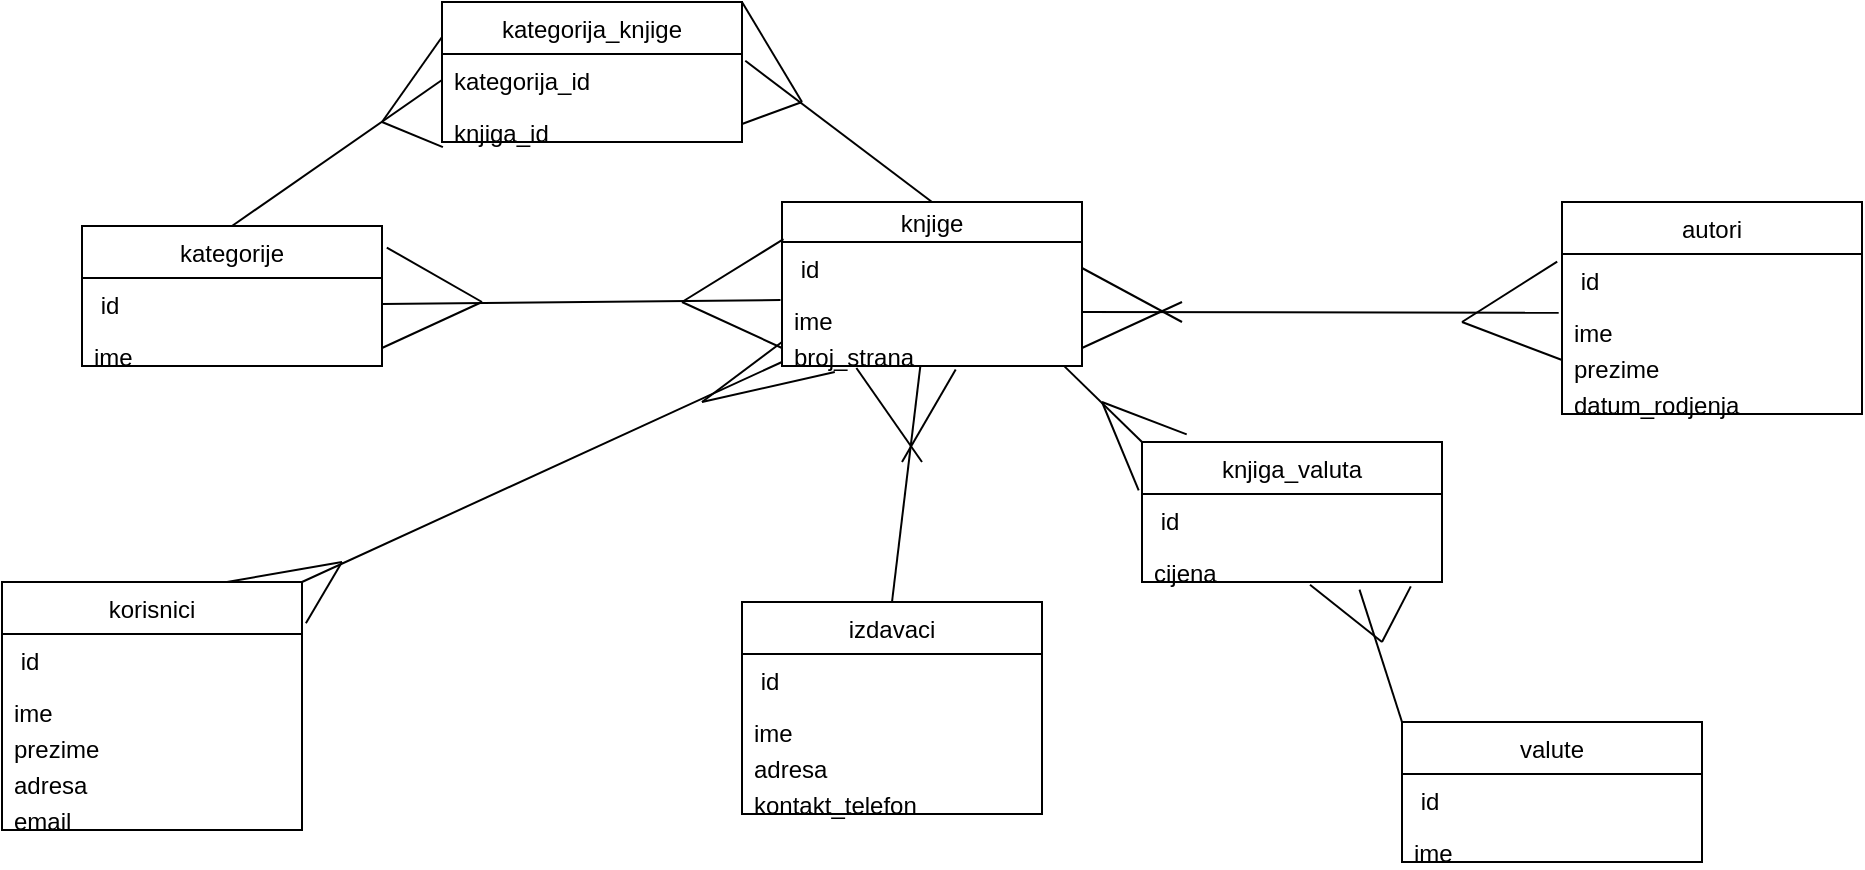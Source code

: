 <mxfile version="20.8.18" type="device"><diagram id="Z_yiSJRDvhVh9nidecCN" name="Page-1"><mxGraphModel dx="1900" dy="1615" grid="1" gridSize="10" guides="1" tooltips="1" connect="1" arrows="1" fold="1" page="1" pageScale="1" pageWidth="850" pageHeight="1100" math="0" shadow="0"><root><mxCell id="0"/><mxCell id="1" parent="0"/><mxCell id="TPA2I_KO9Yq7LHGbRP5y-9" value="autori" style="swimlane;fontStyle=0;childLayout=stackLayout;horizontal=1;startSize=26;fillColor=none;horizontalStack=0;resizeParent=1;resizeParentMax=0;resizeLast=0;collapsible=1;marginBottom=0;" parent="1" vertex="1"><mxGeometry x="530" y="40" width="150" height="106" as="geometry"/></mxCell><mxCell id="TPA2I_KO9Yq7LHGbRP5y-10" value=" id" style="text;strokeColor=none;fillColor=none;align=left;verticalAlign=top;spacingLeft=4;spacingRight=4;overflow=hidden;rotatable=0;points=[[0,0.5],[1,0.5]];portConstraint=eastwest;" parent="TPA2I_KO9Yq7LHGbRP5y-9" vertex="1"><mxGeometry y="26" width="150" height="26" as="geometry"/></mxCell><mxCell id="TPA2I_KO9Yq7LHGbRP5y-11" value="ime" style="text;strokeColor=none;fillColor=none;align=left;verticalAlign=top;spacingLeft=4;spacingRight=4;overflow=hidden;rotatable=0;points=[[0,0.5],[1,0.5]];portConstraint=eastwest;" parent="TPA2I_KO9Yq7LHGbRP5y-9" vertex="1"><mxGeometry y="52" width="150" height="18" as="geometry"/></mxCell><mxCell id="TPA2I_KO9Yq7LHGbRP5y-12" value="prezime" style="text;strokeColor=none;fillColor=none;align=left;verticalAlign=top;spacingLeft=4;spacingRight=4;overflow=hidden;rotatable=0;points=[[0,0.5],[1,0.5]];portConstraint=eastwest;" parent="TPA2I_KO9Yq7LHGbRP5y-9" vertex="1"><mxGeometry y="70" width="150" height="18" as="geometry"/></mxCell><mxCell id="TPA2I_KO9Yq7LHGbRP5y-13" value="datum_rodjenja" style="text;strokeColor=none;fillColor=none;align=left;verticalAlign=top;spacingLeft=4;spacingRight=4;overflow=hidden;rotatable=0;points=[[0,0.5],[1,0.5]];portConstraint=eastwest;" parent="TPA2I_KO9Yq7LHGbRP5y-9" vertex="1"><mxGeometry y="88" width="150" height="18" as="geometry"/></mxCell><mxCell id="TPA2I_KO9Yq7LHGbRP5y-4" value="knjige" style="swimlane;fontStyle=0;childLayout=stackLayout;horizontal=1;startSize=20;fillColor=none;horizontalStack=0;resizeParent=1;resizeParentMax=0;resizeLast=0;collapsible=1;marginBottom=0;" parent="1" vertex="1"><mxGeometry x="140" y="40" width="150" height="82" as="geometry"/></mxCell><mxCell id="TPA2I_KO9Yq7LHGbRP5y-5" value=" id" style="text;strokeColor=none;fillColor=none;align=left;verticalAlign=top;spacingLeft=4;spacingRight=4;overflow=hidden;rotatable=0;points=[[0,0.5],[1,0.5]];portConstraint=eastwest;" parent="TPA2I_KO9Yq7LHGbRP5y-4" vertex="1"><mxGeometry y="20" width="150" height="26" as="geometry"/></mxCell><mxCell id="TPA2I_KO9Yq7LHGbRP5y-6" value="ime" style="text;strokeColor=none;fillColor=none;align=left;verticalAlign=top;spacingLeft=4;spacingRight=4;overflow=hidden;rotatable=0;points=[[0,0.5],[1,0.5]];portConstraint=eastwest;" parent="TPA2I_KO9Yq7LHGbRP5y-4" vertex="1"><mxGeometry y="46" width="150" height="18" as="geometry"/></mxCell><mxCell id="TPA2I_KO9Yq7LHGbRP5y-24" value="broj_strana" style="text;strokeColor=none;fillColor=none;align=left;verticalAlign=top;spacingLeft=4;spacingRight=4;overflow=hidden;rotatable=0;points=[[0,0.5],[1,0.5]];portConstraint=eastwest;" parent="TPA2I_KO9Yq7LHGbRP5y-4" vertex="1"><mxGeometry y="64" width="150" height="18" as="geometry"/></mxCell><mxCell id="TPA2I_KO9Yq7LHGbRP5y-14" value="izdavaci" style="swimlane;fontStyle=0;childLayout=stackLayout;horizontal=1;startSize=26;fillColor=none;horizontalStack=0;resizeParent=1;resizeParentMax=0;resizeLast=0;collapsible=1;marginBottom=0;" parent="1" vertex="1"><mxGeometry x="120" y="240" width="150" height="106" as="geometry"/></mxCell><mxCell id="TPA2I_KO9Yq7LHGbRP5y-15" value=" id" style="text;strokeColor=none;fillColor=none;align=left;verticalAlign=top;spacingLeft=4;spacingRight=4;overflow=hidden;rotatable=0;points=[[0,0.5],[1,0.5]];portConstraint=eastwest;" parent="TPA2I_KO9Yq7LHGbRP5y-14" vertex="1"><mxGeometry y="26" width="150" height="26" as="geometry"/></mxCell><mxCell id="TPA2I_KO9Yq7LHGbRP5y-16" value="ime" style="text;strokeColor=none;fillColor=none;align=left;verticalAlign=top;spacingLeft=4;spacingRight=4;overflow=hidden;rotatable=0;points=[[0,0.5],[1,0.5]];portConstraint=eastwest;" parent="TPA2I_KO9Yq7LHGbRP5y-14" vertex="1"><mxGeometry y="52" width="150" height="18" as="geometry"/></mxCell><mxCell id="TPA2I_KO9Yq7LHGbRP5y-17" value="adresa" style="text;strokeColor=none;fillColor=none;align=left;verticalAlign=top;spacingLeft=4;spacingRight=4;overflow=hidden;rotatable=0;points=[[0,0.5],[1,0.5]];portConstraint=eastwest;" parent="TPA2I_KO9Yq7LHGbRP5y-14" vertex="1"><mxGeometry y="70" width="150" height="18" as="geometry"/></mxCell><mxCell id="TPA2I_KO9Yq7LHGbRP5y-18" value="kontakt_telefon" style="text;strokeColor=none;fillColor=none;align=left;verticalAlign=top;spacingLeft=4;spacingRight=4;overflow=hidden;rotatable=0;points=[[0,0.5],[1,0.5]];portConstraint=eastwest;" parent="TPA2I_KO9Yq7LHGbRP5y-14" vertex="1"><mxGeometry y="88" width="150" height="18" as="geometry"/></mxCell><mxCell id="TPA2I_KO9Yq7LHGbRP5y-19" value="kategorije" style="swimlane;fontStyle=0;childLayout=stackLayout;horizontal=1;startSize=26;fillColor=none;horizontalStack=0;resizeParent=1;resizeParentMax=0;resizeLast=0;collapsible=1;marginBottom=0;" parent="1" vertex="1"><mxGeometry x="-210" y="52" width="150" height="70" as="geometry"/></mxCell><mxCell id="TPA2I_KO9Yq7LHGbRP5y-20" value=" id" style="text;strokeColor=none;fillColor=none;align=left;verticalAlign=top;spacingLeft=4;spacingRight=4;overflow=hidden;rotatable=0;points=[[0,0.5],[1,0.5]];portConstraint=eastwest;" parent="TPA2I_KO9Yq7LHGbRP5y-19" vertex="1"><mxGeometry y="26" width="150" height="26" as="geometry"/></mxCell><mxCell id="TPA2I_KO9Yq7LHGbRP5y-21" value="ime" style="text;strokeColor=none;fillColor=none;align=left;verticalAlign=top;spacingLeft=4;spacingRight=4;overflow=hidden;rotatable=0;points=[[0,0.5],[1,0.5]];portConstraint=eastwest;" parent="TPA2I_KO9Yq7LHGbRP5y-19" vertex="1"><mxGeometry y="52" width="150" height="18" as="geometry"/></mxCell><mxCell id="TPA2I_KO9Yq7LHGbRP5y-25" value="valute" style="swimlane;fontStyle=0;childLayout=stackLayout;horizontal=1;startSize=26;fillColor=none;horizontalStack=0;resizeParent=1;resizeParentMax=0;resizeLast=0;collapsible=1;marginBottom=0;" parent="1" vertex="1"><mxGeometry x="450" y="300" width="150" height="70" as="geometry"/></mxCell><mxCell id="TPA2I_KO9Yq7LHGbRP5y-26" value=" id" style="text;strokeColor=none;fillColor=none;align=left;verticalAlign=top;spacingLeft=4;spacingRight=4;overflow=hidden;rotatable=0;points=[[0,0.5],[1,0.5]];portConstraint=eastwest;" parent="TPA2I_KO9Yq7LHGbRP5y-25" vertex="1"><mxGeometry y="26" width="150" height="26" as="geometry"/></mxCell><mxCell id="TPA2I_KO9Yq7LHGbRP5y-27" value="ime" style="text;strokeColor=none;fillColor=none;align=left;verticalAlign=top;spacingLeft=4;spacingRight=4;overflow=hidden;rotatable=0;points=[[0,0.5],[1,0.5]];portConstraint=eastwest;" parent="TPA2I_KO9Yq7LHGbRP5y-25" vertex="1"><mxGeometry y="52" width="150" height="18" as="geometry"/></mxCell><mxCell id="TPA2I_KO9Yq7LHGbRP5y-35" value="" style="endArrow=none;html=1;rounded=0;exitX=1;exitY=0.5;exitDx=0;exitDy=0;entryX=-0.011;entryY=1.131;entryDx=0;entryDy=0;entryPerimeter=0;" parent="1" source="TPA2I_KO9Yq7LHGbRP5y-6" target="TPA2I_KO9Yq7LHGbRP5y-10" edge="1"><mxGeometry width="50" height="50" relative="1" as="geometry"><mxPoint x="375" y="100" as="sourcePoint"/><mxPoint x="425" y="50" as="targetPoint"/></mxGeometry></mxCell><mxCell id="TPA2I_KO9Yq7LHGbRP5y-36" value="" style="endArrow=none;html=1;rounded=0;entryX=-0.016;entryY=0.146;entryDx=0;entryDy=0;entryPerimeter=0;" parent="1" target="TPA2I_KO9Yq7LHGbRP5y-10" edge="1"><mxGeometry width="50" height="50" relative="1" as="geometry"><mxPoint x="480" y="100" as="sourcePoint"/><mxPoint x="450" y="270" as="targetPoint"/></mxGeometry></mxCell><mxCell id="TPA2I_KO9Yq7LHGbRP5y-37" value="" style="endArrow=none;html=1;rounded=0;exitX=0;exitY=0.5;exitDx=0;exitDy=0;" parent="1" source="TPA2I_KO9Yq7LHGbRP5y-12" edge="1"><mxGeometry width="50" height="50" relative="1" as="geometry"><mxPoint x="400" y="320" as="sourcePoint"/><mxPoint x="480" y="100" as="targetPoint"/></mxGeometry></mxCell><mxCell id="TPA2I_KO9Yq7LHGbRP5y-41" value="" style="endArrow=none;html=1;rounded=0;exitX=1;exitY=0.5;exitDx=0;exitDy=0;" parent="1" source="TPA2I_KO9Yq7LHGbRP5y-5" edge="1"><mxGeometry width="50" height="50" relative="1" as="geometry"><mxPoint x="400" y="320" as="sourcePoint"/><mxPoint x="340" y="100" as="targetPoint"/></mxGeometry></mxCell><mxCell id="TPA2I_KO9Yq7LHGbRP5y-42" value="" style="endArrow=none;html=1;rounded=0;exitX=1;exitY=0.5;exitDx=0;exitDy=0;" parent="1" edge="1"><mxGeometry width="50" height="50" relative="1" as="geometry"><mxPoint x="290" y="113" as="sourcePoint"/><mxPoint x="340" y="90" as="targetPoint"/></mxGeometry></mxCell><mxCell id="TPA2I_KO9Yq7LHGbRP5y-43" value="" style="endArrow=none;html=1;rounded=0;entryX=0.461;entryY=1.011;entryDx=0;entryDy=0;entryPerimeter=0;exitX=0.5;exitY=0;exitDx=0;exitDy=0;" parent="1" source="TPA2I_KO9Yq7LHGbRP5y-14" target="TPA2I_KO9Yq7LHGbRP5y-24" edge="1"><mxGeometry width="50" height="50" relative="1" as="geometry"><mxPoint x="400" y="320" as="sourcePoint"/><mxPoint x="450" y="270" as="targetPoint"/></mxGeometry></mxCell><mxCell id="TPA2I_KO9Yq7LHGbRP5y-44" value="" style="endArrow=none;html=1;rounded=0;entryX=0.248;entryY=1.056;entryDx=0;entryDy=0;entryPerimeter=0;" parent="1" target="TPA2I_KO9Yq7LHGbRP5y-24" edge="1"><mxGeometry width="50" height="50" relative="1" as="geometry"><mxPoint x="210" y="170" as="sourcePoint"/><mxPoint x="450" y="270" as="targetPoint"/></mxGeometry></mxCell><mxCell id="TPA2I_KO9Yq7LHGbRP5y-45" value="" style="endArrow=none;html=1;rounded=0;entryX=0.579;entryY=1.1;entryDx=0;entryDy=0;entryPerimeter=0;" parent="1" target="TPA2I_KO9Yq7LHGbRP5y-24" edge="1"><mxGeometry width="50" height="50" relative="1" as="geometry"><mxPoint x="200" y="170" as="sourcePoint"/><mxPoint x="450" y="270" as="targetPoint"/></mxGeometry></mxCell><mxCell id="TPA2I_KO9Yq7LHGbRP5y-46" value="" style="endArrow=none;html=1;rounded=0;entryX=-0.005;entryY=1.115;entryDx=0;entryDy=0;entryPerimeter=0;exitX=1;exitY=0.5;exitDx=0;exitDy=0;" parent="1" source="TPA2I_KO9Yq7LHGbRP5y-20" target="TPA2I_KO9Yq7LHGbRP5y-5" edge="1"><mxGeometry width="50" height="50" relative="1" as="geometry"><mxPoint x="130" y="320" as="sourcePoint"/><mxPoint x="180" y="270" as="targetPoint"/></mxGeometry></mxCell><mxCell id="TPA2I_KO9Yq7LHGbRP5y-47" value="" style="endArrow=none;html=1;rounded=0;entryX=0;entryY=0.5;entryDx=0;entryDy=0;" parent="1" edge="1"><mxGeometry width="50" height="50" relative="1" as="geometry"><mxPoint x="90" y="90" as="sourcePoint"/><mxPoint x="140" y="113" as="targetPoint"/></mxGeometry></mxCell><mxCell id="TPA2I_KO9Yq7LHGbRP5y-48" value="" style="endArrow=none;html=1;rounded=0;entryX=0.005;entryY=-0.054;entryDx=0;entryDy=0;entryPerimeter=0;" parent="1" target="TPA2I_KO9Yq7LHGbRP5y-5" edge="1"><mxGeometry width="50" height="50" relative="1" as="geometry"><mxPoint x="90" y="90" as="sourcePoint"/><mxPoint x="180" y="270" as="targetPoint"/></mxGeometry></mxCell><mxCell id="TPA2I_KO9Yq7LHGbRP5y-49" value="" style="endArrow=none;html=1;rounded=0;entryX=1;entryY=0.5;entryDx=0;entryDy=0;" parent="1" target="TPA2I_KO9Yq7LHGbRP5y-21" edge="1"><mxGeometry width="50" height="50" relative="1" as="geometry"><mxPoint x="-10" y="90" as="sourcePoint"/><mxPoint x="180" y="270" as="targetPoint"/></mxGeometry></mxCell><mxCell id="TPA2I_KO9Yq7LHGbRP5y-50" value="" style="endArrow=none;html=1;rounded=0;entryX=1.016;entryY=0.154;entryDx=0;entryDy=0;entryPerimeter=0;" parent="1" target="TPA2I_KO9Yq7LHGbRP5y-19" edge="1"><mxGeometry width="50" height="50" relative="1" as="geometry"><mxPoint x="-10" y="90" as="sourcePoint"/><mxPoint x="180" y="270" as="targetPoint"/></mxGeometry></mxCell><mxCell id="TPA2I_KO9Yq7LHGbRP5y-51" value="knjiga_valuta" style="swimlane;fontStyle=0;childLayout=stackLayout;horizontal=1;startSize=26;fillColor=none;horizontalStack=0;resizeParent=1;resizeParentMax=0;resizeLast=0;collapsible=1;marginBottom=0;" parent="1" vertex="1"><mxGeometry x="320" y="160" width="150" height="70" as="geometry"/></mxCell><mxCell id="TPA2I_KO9Yq7LHGbRP5y-52" value=" id" style="text;strokeColor=none;fillColor=none;align=left;verticalAlign=top;spacingLeft=4;spacingRight=4;overflow=hidden;rotatable=0;points=[[0,0.5],[1,0.5]];portConstraint=eastwest;" parent="TPA2I_KO9Yq7LHGbRP5y-51" vertex="1"><mxGeometry y="26" width="150" height="26" as="geometry"/></mxCell><mxCell id="TPA2I_KO9Yq7LHGbRP5y-53" value="cijena" style="text;strokeColor=none;fillColor=none;align=left;verticalAlign=top;spacingLeft=4;spacingRight=4;overflow=hidden;rotatable=0;points=[[0,0.5],[1,0.5]];portConstraint=eastwest;" parent="TPA2I_KO9Yq7LHGbRP5y-51" vertex="1"><mxGeometry y="52" width="150" height="18" as="geometry"/></mxCell><mxCell id="TPA2I_KO9Yq7LHGbRP5y-54" value="" style="endArrow=none;html=1;rounded=0;entryX=0;entryY=0;entryDx=0;entryDy=0;exitX=0.939;exitY=0.989;exitDx=0;exitDy=0;exitPerimeter=0;" parent="1" source="TPA2I_KO9Yq7LHGbRP5y-24" target="TPA2I_KO9Yq7LHGbRP5y-51" edge="1"><mxGeometry width="50" height="50" relative="1" as="geometry"><mxPoint x="130" y="320" as="sourcePoint"/><mxPoint x="180" y="270" as="targetPoint"/></mxGeometry></mxCell><mxCell id="TPA2I_KO9Yq7LHGbRP5y-55" value="" style="endArrow=none;html=1;rounded=0;exitX=-0.011;exitY=-0.069;exitDx=0;exitDy=0;exitPerimeter=0;" parent="1" source="TPA2I_KO9Yq7LHGbRP5y-52" edge="1"><mxGeometry width="50" height="50" relative="1" as="geometry"><mxPoint x="130" y="320" as="sourcePoint"/><mxPoint x="300" y="140" as="targetPoint"/></mxGeometry></mxCell><mxCell id="TPA2I_KO9Yq7LHGbRP5y-56" value="" style="endArrow=none;html=1;rounded=0;exitX=0.149;exitY=-0.054;exitDx=0;exitDy=0;exitPerimeter=0;" parent="1" source="TPA2I_KO9Yq7LHGbRP5y-51" edge="1"><mxGeometry width="50" height="50" relative="1" as="geometry"><mxPoint x="130" y="320" as="sourcePoint"/><mxPoint x="300" y="140" as="targetPoint"/></mxGeometry></mxCell><mxCell id="TPA2I_KO9Yq7LHGbRP5y-57" value="" style="endArrow=none;html=1;rounded=0;entryX=0.725;entryY=1.211;entryDx=0;entryDy=0;entryPerimeter=0;exitX=0;exitY=0;exitDx=0;exitDy=0;" parent="1" source="TPA2I_KO9Yq7LHGbRP5y-25" target="TPA2I_KO9Yq7LHGbRP5y-53" edge="1"><mxGeometry width="50" height="50" relative="1" as="geometry"><mxPoint x="130" y="320" as="sourcePoint"/><mxPoint x="180" y="270" as="targetPoint"/></mxGeometry></mxCell><mxCell id="TPA2I_KO9Yq7LHGbRP5y-58" value="" style="endArrow=none;html=1;rounded=0;entryX=0.56;entryY=1.078;entryDx=0;entryDy=0;entryPerimeter=0;" parent="1" target="TPA2I_KO9Yq7LHGbRP5y-53" edge="1"><mxGeometry width="50" height="50" relative="1" as="geometry"><mxPoint x="440" y="260" as="sourcePoint"/><mxPoint x="180" y="270" as="targetPoint"/></mxGeometry></mxCell><mxCell id="TPA2I_KO9Yq7LHGbRP5y-59" value="" style="endArrow=none;html=1;rounded=0;entryX=0.896;entryY=1.122;entryDx=0;entryDy=0;entryPerimeter=0;" parent="1" target="TPA2I_KO9Yq7LHGbRP5y-53" edge="1"><mxGeometry width="50" height="50" relative="1" as="geometry"><mxPoint x="440" y="260" as="sourcePoint"/><mxPoint x="180" y="270" as="targetPoint"/></mxGeometry></mxCell><mxCell id="vvCEA8ZfFYHavpOhgbxb-1" value="korisnici" style="swimlane;fontStyle=0;childLayout=stackLayout;horizontal=1;startSize=26;fillColor=none;horizontalStack=0;resizeParent=1;resizeParentMax=0;resizeLast=0;collapsible=1;marginBottom=0;" parent="1" vertex="1"><mxGeometry x="-250" y="230" width="150" height="124" as="geometry"/></mxCell><mxCell id="vvCEA8ZfFYHavpOhgbxb-2" value=" id" style="text;strokeColor=none;fillColor=none;align=left;verticalAlign=top;spacingLeft=4;spacingRight=4;overflow=hidden;rotatable=0;points=[[0,0.5],[1,0.5]];portConstraint=eastwest;" parent="vvCEA8ZfFYHavpOhgbxb-1" vertex="1"><mxGeometry y="26" width="150" height="26" as="geometry"/></mxCell><mxCell id="vvCEA8ZfFYHavpOhgbxb-3" value="ime" style="text;strokeColor=none;fillColor=none;align=left;verticalAlign=top;spacingLeft=4;spacingRight=4;overflow=hidden;rotatable=0;points=[[0,0.5],[1,0.5]];portConstraint=eastwest;" parent="vvCEA8ZfFYHavpOhgbxb-1" vertex="1"><mxGeometry y="52" width="150" height="18" as="geometry"/></mxCell><mxCell id="vvCEA8ZfFYHavpOhgbxb-5" value="prezime" style="text;strokeColor=none;fillColor=none;align=left;verticalAlign=top;spacingLeft=4;spacingRight=4;overflow=hidden;rotatable=0;points=[[0,0.5],[1,0.5]];portConstraint=eastwest;" parent="vvCEA8ZfFYHavpOhgbxb-1" vertex="1"><mxGeometry y="70" width="150" height="18" as="geometry"/></mxCell><mxCell id="vvCEA8ZfFYHavpOhgbxb-4" value="adresa" style="text;strokeColor=none;fillColor=none;align=left;verticalAlign=top;spacingLeft=4;spacingRight=4;overflow=hidden;rotatable=0;points=[[0,0.5],[1,0.5]];portConstraint=eastwest;" parent="vvCEA8ZfFYHavpOhgbxb-1" vertex="1"><mxGeometry y="88" width="150" height="18" as="geometry"/></mxCell><mxCell id="vvCEA8ZfFYHavpOhgbxb-6" value="email" style="text;strokeColor=none;fillColor=none;align=left;verticalAlign=top;spacingLeft=4;spacingRight=4;overflow=hidden;rotatable=0;points=[[0,0.5],[1,0.5]];portConstraint=eastwest;" parent="vvCEA8ZfFYHavpOhgbxb-1" vertex="1"><mxGeometry y="106" width="150" height="18" as="geometry"/></mxCell><mxCell id="vvCEA8ZfFYHavpOhgbxb-7" value="" style="endArrow=none;html=1;rounded=0;exitX=1;exitY=0;exitDx=0;exitDy=0;" parent="1" source="vvCEA8ZfFYHavpOhgbxb-1" edge="1"><mxGeometry width="50" height="50" relative="1" as="geometry"><mxPoint x="-100" y="190" as="sourcePoint"/><mxPoint x="140" y="120" as="targetPoint"/></mxGeometry></mxCell><mxCell id="vvCEA8ZfFYHavpOhgbxb-8" value="" style="endArrow=none;html=1;rounded=0;exitX=0.75;exitY=0;exitDx=0;exitDy=0;" parent="1" source="vvCEA8ZfFYHavpOhgbxb-1" edge="1"><mxGeometry width="50" height="50" relative="1" as="geometry"><mxPoint x="-100" y="190" as="sourcePoint"/><mxPoint x="-80" y="220" as="targetPoint"/></mxGeometry></mxCell><mxCell id="vvCEA8ZfFYHavpOhgbxb-9" value="" style="endArrow=none;html=1;rounded=0;exitX=1.013;exitY=0.166;exitDx=0;exitDy=0;exitPerimeter=0;" parent="1" source="vvCEA8ZfFYHavpOhgbxb-1" edge="1"><mxGeometry width="50" height="50" relative="1" as="geometry"><mxPoint x="-100" y="190" as="sourcePoint"/><mxPoint x="-80" y="220" as="targetPoint"/></mxGeometry></mxCell><mxCell id="vvCEA8ZfFYHavpOhgbxb-10" value="" style="endArrow=none;html=1;rounded=0;" parent="1" edge="1"><mxGeometry width="50" height="50" relative="1" as="geometry"><mxPoint x="100" y="140" as="sourcePoint"/><mxPoint x="140" y="110" as="targetPoint"/></mxGeometry></mxCell><mxCell id="vvCEA8ZfFYHavpOhgbxb-11" value="" style="endArrow=none;html=1;rounded=0;entryX=0.176;entryY=1.167;entryDx=0;entryDy=0;entryPerimeter=0;" parent="1" target="TPA2I_KO9Yq7LHGbRP5y-24" edge="1"><mxGeometry width="50" height="50" relative="1" as="geometry"><mxPoint x="100" y="140" as="sourcePoint"/><mxPoint x="-50" y="140" as="targetPoint"/></mxGeometry></mxCell><mxCell id="SUPPAcGB0WgVtdYVgg-U-1" value="kategorija_knjige" style="swimlane;fontStyle=0;childLayout=stackLayout;horizontal=1;startSize=26;fillColor=none;horizontalStack=0;resizeParent=1;resizeParentMax=0;resizeLast=0;collapsible=1;marginBottom=0;" vertex="1" parent="1"><mxGeometry x="-30" y="-60" width="150" height="70" as="geometry"/></mxCell><mxCell id="SUPPAcGB0WgVtdYVgg-U-2" value="kategorija_id" style="text;strokeColor=none;fillColor=none;align=left;verticalAlign=top;spacingLeft=4;spacingRight=4;overflow=hidden;rotatable=0;points=[[0,0.5],[1,0.5]];portConstraint=eastwest;" vertex="1" parent="SUPPAcGB0WgVtdYVgg-U-1"><mxGeometry y="26" width="150" height="26" as="geometry"/></mxCell><mxCell id="SUPPAcGB0WgVtdYVgg-U-3" value="knjiga_id" style="text;strokeColor=none;fillColor=none;align=left;verticalAlign=top;spacingLeft=4;spacingRight=4;overflow=hidden;rotatable=0;points=[[0,0.5],[1,0.5]];portConstraint=eastwest;" vertex="1" parent="SUPPAcGB0WgVtdYVgg-U-1"><mxGeometry y="52" width="150" height="18" as="geometry"/></mxCell><mxCell id="SUPPAcGB0WgVtdYVgg-U-4" value="" style="endArrow=none;html=1;rounded=0;entryX=0;entryY=0.5;entryDx=0;entryDy=0;exitX=0.5;exitY=0;exitDx=0;exitDy=0;" edge="1" parent="1" source="TPA2I_KO9Yq7LHGbRP5y-19" target="SUPPAcGB0WgVtdYVgg-U-2"><mxGeometry width="50" height="50" relative="1" as="geometry"><mxPoint x="160" y="160" as="sourcePoint"/><mxPoint x="210" y="110" as="targetPoint"/></mxGeometry></mxCell><mxCell id="SUPPAcGB0WgVtdYVgg-U-5" value="" style="endArrow=none;html=1;rounded=0;entryX=0;entryY=0.25;entryDx=0;entryDy=0;" edge="1" parent="1" target="SUPPAcGB0WgVtdYVgg-U-1"><mxGeometry width="50" height="50" relative="1" as="geometry"><mxPoint x="-60" as="sourcePoint"/><mxPoint x="210" y="110" as="targetPoint"/></mxGeometry></mxCell><mxCell id="SUPPAcGB0WgVtdYVgg-U-6" value="" style="endArrow=none;html=1;rounded=0;entryX=0.003;entryY=1.144;entryDx=0;entryDy=0;entryPerimeter=0;" edge="1" parent="1" target="SUPPAcGB0WgVtdYVgg-U-3"><mxGeometry width="50" height="50" relative="1" as="geometry"><mxPoint x="-60" as="sourcePoint"/><mxPoint x="-20" y="-32" as="targetPoint"/></mxGeometry></mxCell><mxCell id="SUPPAcGB0WgVtdYVgg-U-7" value="" style="endArrow=none;html=1;rounded=0;entryX=1.011;entryY=0.131;entryDx=0;entryDy=0;entryPerimeter=0;exitX=0.5;exitY=0;exitDx=0;exitDy=0;" edge="1" parent="1" source="TPA2I_KO9Yq7LHGbRP5y-4" target="SUPPAcGB0WgVtdYVgg-U-2"><mxGeometry width="50" height="50" relative="1" as="geometry"><mxPoint x="160" y="160" as="sourcePoint"/><mxPoint x="210" y="110" as="targetPoint"/></mxGeometry></mxCell><mxCell id="SUPPAcGB0WgVtdYVgg-U-8" value="" style="endArrow=none;html=1;rounded=0;entryX=1;entryY=0;entryDx=0;entryDy=0;" edge="1" parent="1" target="SUPPAcGB0WgVtdYVgg-U-1"><mxGeometry width="50" height="50" relative="1" as="geometry"><mxPoint x="150" y="-10" as="sourcePoint"/><mxPoint x="210" y="110" as="targetPoint"/></mxGeometry></mxCell><mxCell id="SUPPAcGB0WgVtdYVgg-U-9" value="" style="endArrow=none;html=1;rounded=0;entryX=1;entryY=0.5;entryDx=0;entryDy=0;" edge="1" parent="1" target="SUPPAcGB0WgVtdYVgg-U-3"><mxGeometry width="50" height="50" relative="1" as="geometry"><mxPoint x="150" y="-10" as="sourcePoint"/><mxPoint x="130" y="-50" as="targetPoint"/></mxGeometry></mxCell></root></mxGraphModel></diagram></mxfile>